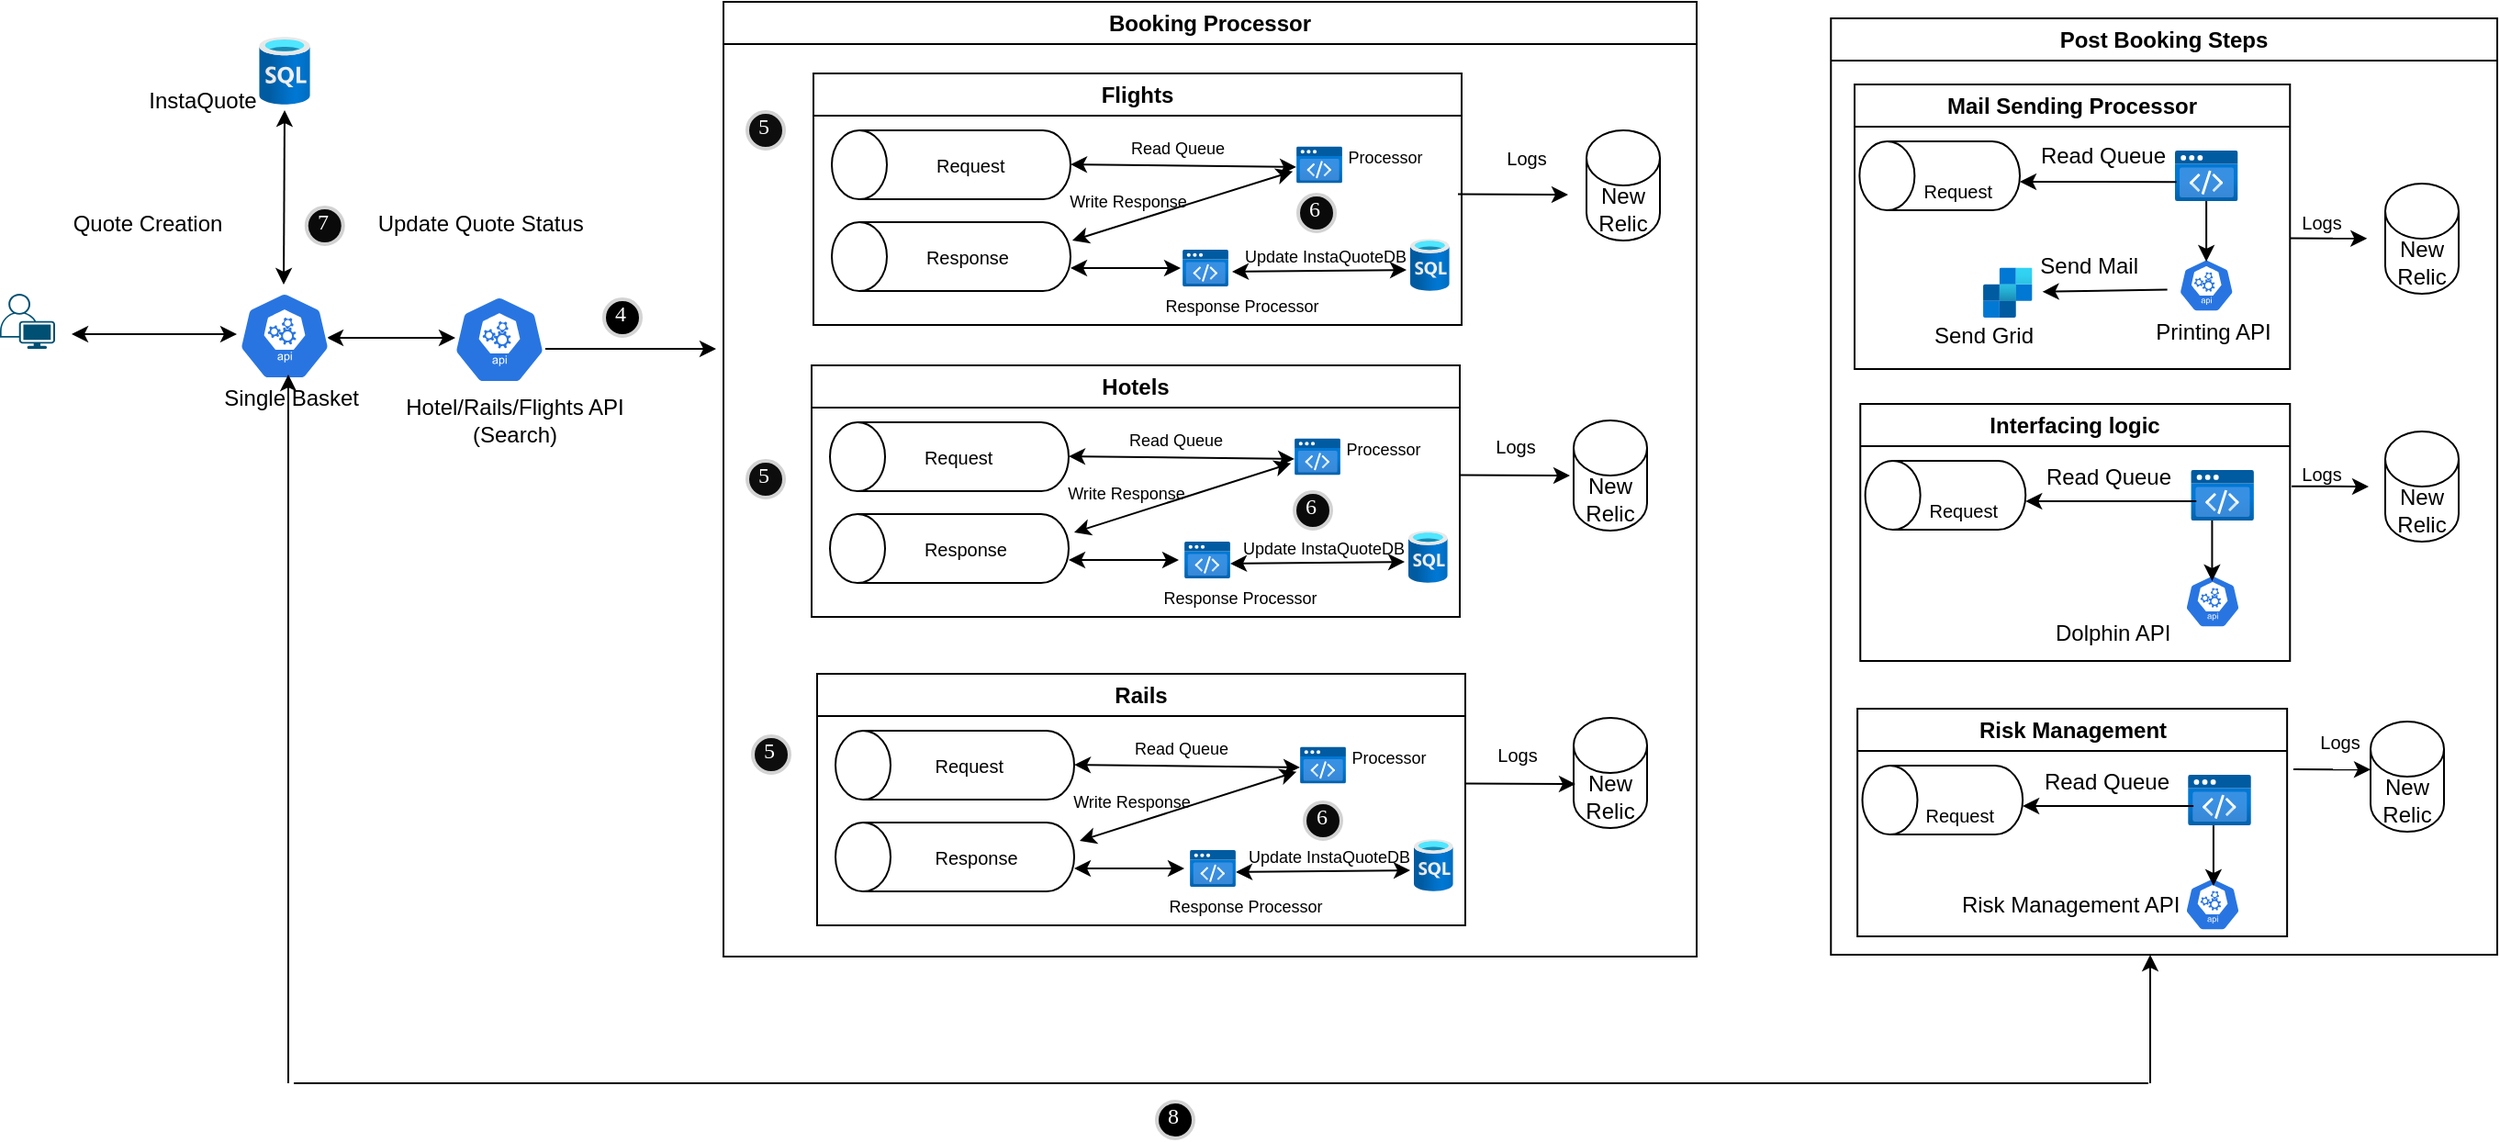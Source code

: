 <mxfile version="21.6.1" type="github" pages="2">
  <diagram name="Overview" id="FbxrqBaNDIRw1INJLC_C">
    <mxGraphModel dx="1150" dy="476" grid="1" gridSize="10" guides="1" tooltips="1" connect="1" arrows="1" fold="1" page="1" pageScale="1" pageWidth="1600" pageHeight="900" math="0" shadow="0">
      <root>
        <mxCell id="0" />
        <mxCell id="1" parent="0" />
        <mxCell id="jMU1ia0-qKuCmF8YuJTu-4" value="" style="points=[[0.35,0,0],[0.98,0.51,0],[1,0.71,0],[0.67,1,0],[0,0.795,0],[0,0.65,0]];verticalLabelPosition=bottom;sketch=0;html=1;verticalAlign=top;aspect=fixed;align=center;pointerEvents=1;shape=mxgraph.cisco19.user;fillColor=#005073;strokeColor=none;" parent="1" vertex="1">
          <mxGeometry x="30" y="230" width="30" height="30" as="geometry" />
        </mxCell>
        <mxCell id="jMU1ia0-qKuCmF8YuJTu-32" value="" style="endArrow=classic;startArrow=classic;html=1;rounded=0;" parent="1" edge="1">
          <mxGeometry width="50" height="50" relative="1" as="geometry">
            <mxPoint x="184.5" y="225" as="sourcePoint" />
            <mxPoint x="185" y="130" as="targetPoint" />
          </mxGeometry>
        </mxCell>
        <mxCell id="jMU1ia0-qKuCmF8YuJTu-34" value="" style="endArrow=classic;startArrow=classic;html=1;rounded=0;" parent="1" edge="1">
          <mxGeometry width="50" height="50" relative="1" as="geometry">
            <mxPoint x="69" y="252" as="sourcePoint" />
            <mxPoint x="159" y="252" as="targetPoint" />
          </mxGeometry>
        </mxCell>
        <mxCell id="jMU1ia0-qKuCmF8YuJTu-47" value="" style="endArrow=classic;startArrow=classic;html=1;rounded=0;" parent="1" edge="1">
          <mxGeometry width="50" height="50" relative="1" as="geometry">
            <mxPoint x="208" y="254" as="sourcePoint" />
            <mxPoint x="278" y="254" as="targetPoint" />
          </mxGeometry>
        </mxCell>
        <mxCell id="jMU1ia0-qKuCmF8YuJTu-65" value="Quote Creation" style="text;html=1;align=center;verticalAlign=middle;resizable=0;points=[];autosize=1;strokeColor=none;fillColor=none;fontSize=12;" parent="1" vertex="1">
          <mxGeometry x="60.13" y="177" width="100" height="30" as="geometry" />
        </mxCell>
        <mxCell id="jMU1ia0-qKuCmF8YuJTu-71" value="Booking Processor" style="swimlane;whiteSpace=wrap;html=1;" parent="1" vertex="1">
          <mxGeometry x="424" y="71" width="530" height="520" as="geometry" />
        </mxCell>
        <mxCell id="jMU1ia0-qKuCmF8YuJTu-115" value="Flights" style="swimlane;whiteSpace=wrap;html=1;fontSize=12;" parent="jMU1ia0-qKuCmF8YuJTu-71" vertex="1">
          <mxGeometry x="49" y="39" width="353" height="137" as="geometry" />
        </mxCell>
        <mxCell id="jMU1ia0-qKuCmF8YuJTu-119" value="&lt;font style=&quot;font-size: 10px;&quot;&gt;&amp;nbsp; &amp;nbsp; &amp;nbsp; &amp;nbsp; &amp;nbsp;Request&amp;nbsp;&lt;/font&gt;" style="shape=cylinder3;whiteSpace=wrap;html=1;boundedLbl=1;backgroundOutline=1;size=15;direction=north;align=left;" parent="jMU1ia0-qKuCmF8YuJTu-115" vertex="1">
          <mxGeometry x="10" y="31" width="130" height="37.5" as="geometry" />
        </mxCell>
        <mxCell id="jMU1ia0-qKuCmF8YuJTu-121" value="&lt;span style=&quot;font-size: 10px;&quot;&gt;&amp;nbsp; &amp;nbsp; &amp;nbsp; &amp;nbsp;Response&amp;nbsp;&lt;/span&gt;" style="shape=cylinder3;whiteSpace=wrap;html=1;boundedLbl=1;backgroundOutline=1;size=15;direction=north;align=left;" parent="jMU1ia0-qKuCmF8YuJTu-115" vertex="1">
          <mxGeometry x="10" y="81" width="130" height="37.5" as="geometry" />
        </mxCell>
        <mxCell id="jMU1ia0-qKuCmF8YuJTu-125" value="" style="image;aspect=fixed;html=1;points=[];align=center;fontSize=12;image=img/lib/azure2/preview/Static_Apps.svg;" parent="jMU1ia0-qKuCmF8YuJTu-115" vertex="1">
          <mxGeometry x="263" y="39.75" width="25" height="20" as="geometry" />
        </mxCell>
        <mxCell id="jMU1ia0-qKuCmF8YuJTu-127" value="" style="endArrow=classic;startArrow=classic;html=1;rounded=0;" parent="jMU1ia0-qKuCmF8YuJTu-115" edge="1">
          <mxGeometry width="50" height="50" relative="1" as="geometry">
            <mxPoint x="140" y="49.5" as="sourcePoint" />
            <mxPoint x="263" y="51" as="targetPoint" />
          </mxGeometry>
        </mxCell>
        <mxCell id="jMU1ia0-qKuCmF8YuJTu-128" value="" style="endArrow=classic;startArrow=classic;html=1;rounded=0;" parent="jMU1ia0-qKuCmF8YuJTu-115" edge="1">
          <mxGeometry width="50" height="50" relative="1" as="geometry">
            <mxPoint x="140" y="106" as="sourcePoint" />
            <mxPoint x="200" y="106" as="targetPoint" />
          </mxGeometry>
        </mxCell>
        <mxCell id="jMU1ia0-qKuCmF8YuJTu-131" value="" style="image;aspect=fixed;html=1;points=[];align=center;fontSize=12;image=img/lib/azure2/preview/Time_Series_Data_Sets.svg;" parent="jMU1ia0-qKuCmF8YuJTu-115" vertex="1">
          <mxGeometry x="325" y="90" width="21.38" height="28.5" as="geometry" />
        </mxCell>
        <mxCell id="jMU1ia0-qKuCmF8YuJTu-132" value="" style="endArrow=classic;startArrow=classic;html=1;rounded=0;" parent="jMU1ia0-qKuCmF8YuJTu-115" edge="1">
          <mxGeometry width="50" height="50" relative="1" as="geometry">
            <mxPoint x="228" y="107.96" as="sourcePoint" />
            <mxPoint x="323" y="107" as="targetPoint" />
          </mxGeometry>
        </mxCell>
        <mxCell id="jMU1ia0-qKuCmF8YuJTu-137" value="&lt;font style=&quot;font-size: 9px;&quot;&gt;Processor&lt;/font&gt;" style="text;html=1;align=center;verticalAlign=middle;resizable=0;points=[];autosize=1;strokeColor=none;fillColor=none;fontSize=9;" parent="jMU1ia0-qKuCmF8YuJTu-115" vertex="1">
          <mxGeometry x="281" y="36" width="60" height="20" as="geometry" />
        </mxCell>
        <mxCell id="jMU1ia0-qKuCmF8YuJTu-138" value="Update InstaQuoteDB" style="text;html=1;align=left;verticalAlign=middle;resizable=0;points=[];autosize=1;strokeColor=none;fillColor=none;fontSize=9;" parent="jMU1ia0-qKuCmF8YuJTu-115" vertex="1">
          <mxGeometry x="233" y="90" width="110" height="20" as="geometry" />
        </mxCell>
        <mxCell id="jMU1ia0-qKuCmF8YuJTu-139" value="Read Queue" style="text;html=1;align=center;verticalAlign=middle;resizable=0;points=[];autosize=1;strokeColor=none;fillColor=none;fontSize=9;" parent="jMU1ia0-qKuCmF8YuJTu-115" vertex="1">
          <mxGeometry x="163" y="31" width="70" height="20" as="geometry" />
        </mxCell>
        <mxCell id="jMU1ia0-qKuCmF8YuJTu-140" value="Write Response" style="text;html=1;align=center;verticalAlign=middle;resizable=0;points=[];autosize=1;strokeColor=none;fillColor=none;fontSize=9;" parent="jMU1ia0-qKuCmF8YuJTu-115" vertex="1">
          <mxGeometry x="126" y="59.75" width="90" height="20" as="geometry" />
        </mxCell>
        <mxCell id="jMU1ia0-qKuCmF8YuJTu-141" value="Response Processor" style="text;html=1;align=center;verticalAlign=middle;resizable=0;points=[];autosize=1;strokeColor=none;fillColor=none;fontSize=9;" parent="jMU1ia0-qKuCmF8YuJTu-115" vertex="1">
          <mxGeometry x="178" y="117" width="110" height="20" as="geometry" />
        </mxCell>
        <mxCell id="jMU1ia0-qKuCmF8YuJTu-229" value="6" style="ellipse;whiteSpace=wrap;html=1;aspect=fixed;strokeWidth=2;fontFamily=Tahoma;spacingBottom=4;spacingRight=2;strokeColor=#d3d3d3;fontColor=#ffffff;fillColor=#0a0a0a;" parent="jMU1ia0-qKuCmF8YuJTu-115" vertex="1">
          <mxGeometry x="264" y="66" width="20" height="20" as="geometry" />
        </mxCell>
        <mxCell id="jMU1ia0-qKuCmF8YuJTu-142" value="" style="endArrow=classic;html=1;rounded=0;" parent="jMU1ia0-qKuCmF8YuJTu-71" edge="1">
          <mxGeometry width="50" height="50" relative="1" as="geometry">
            <mxPoint x="400" y="104.75" as="sourcePoint" />
            <mxPoint x="460" y="105" as="targetPoint" />
          </mxGeometry>
        </mxCell>
        <mxCell id="jMU1ia0-qKuCmF8YuJTu-182" value="5" style="ellipse;whiteSpace=wrap;html=1;aspect=fixed;strokeWidth=2;fontFamily=Tahoma;spacingBottom=4;spacingRight=2;strokeColor=#d3d3d3;fillColor=#0d0d0d;fontColor=#ffffff;" parent="jMU1ia0-qKuCmF8YuJTu-71" vertex="1">
          <mxGeometry x="13" y="60" width="20" height="20" as="geometry" />
        </mxCell>
        <mxCell id="jMU1ia0-qKuCmF8YuJTu-184" value="5" style="ellipse;whiteSpace=wrap;html=1;aspect=fixed;strokeWidth=2;fontFamily=Tahoma;spacingBottom=4;spacingRight=2;strokeColor=#d3d3d3;fillColor=#0d0d0d;fontColor=#ffffff;" parent="jMU1ia0-qKuCmF8YuJTu-71" vertex="1">
          <mxGeometry x="13" y="250" width="20" height="20" as="geometry" />
        </mxCell>
        <mxCell id="jMU1ia0-qKuCmF8YuJTu-185" value="5" style="ellipse;whiteSpace=wrap;html=1;aspect=fixed;strokeWidth=2;fontFamily=Tahoma;spacingBottom=4;spacingRight=2;strokeColor=#d3d3d3;fillColor=#0d0d0d;fontColor=#ffffff;" parent="jMU1ia0-qKuCmF8YuJTu-71" vertex="1">
          <mxGeometry x="16" y="400" width="20" height="20" as="geometry" />
        </mxCell>
        <mxCell id="jMU1ia0-qKuCmF8YuJTu-186" value="New Relic" style="shape=cylinder3;whiteSpace=wrap;html=1;boundedLbl=1;backgroundOutline=1;size=15;" parent="jMU1ia0-qKuCmF8YuJTu-71" vertex="1">
          <mxGeometry x="463" y="228" width="40" height="60" as="geometry" />
        </mxCell>
        <mxCell id="jMU1ia0-qKuCmF8YuJTu-187" value="New Relic" style="shape=cylinder3;whiteSpace=wrap;html=1;boundedLbl=1;backgroundOutline=1;size=15;" parent="jMU1ia0-qKuCmF8YuJTu-71" vertex="1">
          <mxGeometry x="470" y="70" width="40" height="60" as="geometry" />
        </mxCell>
        <mxCell id="jMU1ia0-qKuCmF8YuJTu-190" value="New Relic" style="shape=cylinder3;whiteSpace=wrap;html=1;boundedLbl=1;backgroundOutline=1;size=15;" parent="jMU1ia0-qKuCmF8YuJTu-71" vertex="1">
          <mxGeometry x="463" y="390" width="40" height="60" as="geometry" />
        </mxCell>
        <mxCell id="jMU1ia0-qKuCmF8YuJTu-94" value="" style="sketch=0;html=1;dashed=0;whitespace=wrap;fillColor=#2875E2;strokeColor=#ffffff;points=[[0.005,0.63,0],[0.1,0.2,0],[0.9,0.2,0],[0.5,0,0],[0.995,0.63,0],[0.72,0.99,0],[0.5,1,0],[0.28,0.99,0]];verticalLabelPosition=bottom;align=center;verticalAlign=top;shape=mxgraph.kubernetes.icon;prIcon=api" parent="1" vertex="1">
          <mxGeometry x="160" y="229" width="50" height="48" as="geometry" />
        </mxCell>
        <mxCell id="jMU1ia0-qKuCmF8YuJTu-95" value="Single Basket&amp;nbsp;" style="text;html=1;align=center;verticalAlign=middle;resizable=0;points=[];autosize=1;strokeColor=none;fillColor=none;fontSize=12;" parent="1" vertex="1">
          <mxGeometry x="140" y="272" width="100" height="30" as="geometry" />
        </mxCell>
        <mxCell id="jMU1ia0-qKuCmF8YuJTu-96" value="" style="sketch=0;html=1;dashed=0;whitespace=wrap;fillColor=#2875E2;strokeColor=#ffffff;points=[[0.005,0.63,0],[0.1,0.2,0],[0.9,0.2,0],[0.5,0,0],[0.995,0.63,0],[0.72,0.99,0],[0.5,1,0],[0.28,0.99,0]];verticalLabelPosition=bottom;align=center;verticalAlign=top;shape=mxgraph.kubernetes.icon;prIcon=api" parent="1" vertex="1">
          <mxGeometry x="277" y="231" width="50" height="48" as="geometry" />
        </mxCell>
        <mxCell id="jMU1ia0-qKuCmF8YuJTu-97" value="Hotel/Rails/Flights API &lt;br style=&quot;font-size: 12px;&quot;&gt;(Search)" style="text;html=1;align=center;verticalAlign=middle;resizable=0;points=[];autosize=1;strokeColor=none;fillColor=none;fontSize=12;" parent="1" vertex="1">
          <mxGeometry x="240" y="279" width="140" height="40" as="geometry" />
        </mxCell>
        <mxCell id="jMU1ia0-qKuCmF8YuJTu-100" value="" style="shape=image;html=1;verticalAlign=top;verticalLabelPosition=bottom;labelBackgroundColor=#ffffff;imageAspect=0;aspect=fixed;image=https://cdn0.iconfinder.com/data/icons/phosphor-fill-vol-3/256/number-circle-one-fill-128.png" parent="1" vertex="1">
          <mxGeometry x="86" y="229" width="20" height="20" as="geometry" />
        </mxCell>
        <mxCell id="jMU1ia0-qKuCmF8YuJTu-101" value="" style="shape=image;html=1;verticalAlign=top;verticalLabelPosition=bottom;labelBackgroundColor=#ffffff;imageAspect=0;aspect=fixed;image=https://cdn0.iconfinder.com/data/icons/phosphor-fill-vol-3/256/number-circle-two-fill-128.png" parent="1" vertex="1">
          <mxGeometry x="230" y="229" width="20" height="20" as="geometry" />
        </mxCell>
        <mxCell id="jMU1ia0-qKuCmF8YuJTu-103" value="" style="shape=image;html=1;verticalAlign=top;verticalLabelPosition=bottom;labelBackgroundColor=#ffffff;imageAspect=0;aspect=fixed;image=https://cdn0.iconfinder.com/data/icons/phosphor-fill-vol-3/256/number-circle-three-fill-128.png" parent="1" vertex="1">
          <mxGeometry x="160" y="181" width="20" height="20" as="geometry" />
        </mxCell>
        <mxCell id="jMU1ia0-qKuCmF8YuJTu-109" value="4" style="ellipse;whiteSpace=wrap;html=1;aspect=fixed;strokeWidth=2;fontFamily=Tahoma;spacingBottom=4;spacingRight=2;strokeColor=#d4d4d4;fontColor=#ffffff;fillStyle=solid;fillColor=#000000;" parent="1" vertex="1">
          <mxGeometry x="359" y="233" width="20" height="20" as="geometry" />
        </mxCell>
        <mxCell id="jMU1ia0-qKuCmF8YuJTu-114" value="InstaQuote" style="text;html=1;align=center;verticalAlign=middle;resizable=0;points=[];autosize=1;strokeColor=none;fillColor=none;" parent="1" vertex="1">
          <mxGeometry x="100" y="110" width="80" height="30" as="geometry" />
        </mxCell>
        <mxCell id="jMU1ia0-qKuCmF8YuJTu-124" value="" style="image;aspect=fixed;html=1;points=[];align=center;fontSize=12;image=img/lib/azure2/preview/Time_Series_Data_Sets.svg;" parent="1" vertex="1">
          <mxGeometry x="171.13" y="90" width="27.75" height="37" as="geometry" />
        </mxCell>
        <mxCell id="jMU1ia0-qKuCmF8YuJTu-126" value="" style="image;aspect=fixed;html=1;points=[];align=center;fontSize=12;image=img/lib/azure2/preview/Static_Apps.svg;" parent="1" vertex="1">
          <mxGeometry x="674" y="206" width="25" height="20" as="geometry" />
        </mxCell>
        <mxCell id="jMU1ia0-qKuCmF8YuJTu-129" value="" style="endArrow=classic;startArrow=classic;html=1;rounded=0;entryX=-0.076;entryY=0.68;entryDx=0;entryDy=0;entryPerimeter=0;" parent="1" target="jMU1ia0-qKuCmF8YuJTu-125" edge="1">
          <mxGeometry width="50" height="50" relative="1" as="geometry">
            <mxPoint x="614" y="201" as="sourcePoint" />
            <mxPoint x="674" y="161" as="targetPoint" />
          </mxGeometry>
        </mxCell>
        <mxCell id="jMU1ia0-qKuCmF8YuJTu-133" value="" style="endArrow=classic;html=1;rounded=0;" parent="1" edge="1">
          <mxGeometry width="50" height="50" relative="1" as="geometry">
            <mxPoint x="327" y="260" as="sourcePoint" />
            <mxPoint x="420" y="260" as="targetPoint" />
          </mxGeometry>
        </mxCell>
        <mxCell id="jMU1ia0-qKuCmF8YuJTu-144" value="Logs" style="text;html=1;align=center;verticalAlign=middle;resizable=0;points=[];autosize=1;strokeColor=none;fillColor=none;fontSize=10;" parent="1" vertex="1">
          <mxGeometry x="836" y="141" width="50" height="30" as="geometry" />
        </mxCell>
        <mxCell id="jMU1ia0-qKuCmF8YuJTu-145" value="Hotels" style="swimlane;whiteSpace=wrap;html=1;fontSize=12;" parent="1" vertex="1">
          <mxGeometry x="472" y="269" width="353" height="137" as="geometry" />
        </mxCell>
        <mxCell id="jMU1ia0-qKuCmF8YuJTu-146" value="&lt;font style=&quot;font-size: 10px;&quot;&gt;&amp;nbsp; &amp;nbsp; &amp;nbsp; &amp;nbsp;Request&amp;nbsp;&amp;nbsp;&lt;/font&gt;" style="shape=cylinder3;whiteSpace=wrap;html=1;boundedLbl=1;backgroundOutline=1;size=15;direction=north;align=left;" parent="jMU1ia0-qKuCmF8YuJTu-145" vertex="1">
          <mxGeometry x="10" y="31" width="130" height="37.5" as="geometry" />
        </mxCell>
        <mxCell id="jMU1ia0-qKuCmF8YuJTu-147" value="&lt;span style=&quot;font-size: 10px;&quot;&gt;&amp;nbsp; &amp;nbsp; &amp;nbsp; &amp;nbsp;Response&amp;nbsp;&lt;/span&gt;" style="shape=cylinder3;whiteSpace=wrap;html=1;boundedLbl=1;backgroundOutline=1;size=15;direction=north;align=left;" parent="jMU1ia0-qKuCmF8YuJTu-145" vertex="1">
          <mxGeometry x="10" y="81" width="130" height="37.5" as="geometry" />
        </mxCell>
        <mxCell id="jMU1ia0-qKuCmF8YuJTu-148" value="" style="image;aspect=fixed;html=1;points=[];align=center;fontSize=12;image=img/lib/azure2/preview/Static_Apps.svg;" parent="jMU1ia0-qKuCmF8YuJTu-145" vertex="1">
          <mxGeometry x="263" y="39.75" width="25" height="20" as="geometry" />
        </mxCell>
        <mxCell id="jMU1ia0-qKuCmF8YuJTu-149" value="" style="endArrow=classic;startArrow=classic;html=1;rounded=0;" parent="jMU1ia0-qKuCmF8YuJTu-145" edge="1">
          <mxGeometry width="50" height="50" relative="1" as="geometry">
            <mxPoint x="140" y="49.5" as="sourcePoint" />
            <mxPoint x="263" y="51" as="targetPoint" />
          </mxGeometry>
        </mxCell>
        <mxCell id="jMU1ia0-qKuCmF8YuJTu-150" value="" style="endArrow=classic;startArrow=classic;html=1;rounded=0;" parent="jMU1ia0-qKuCmF8YuJTu-145" edge="1">
          <mxGeometry width="50" height="50" relative="1" as="geometry">
            <mxPoint x="140" y="106" as="sourcePoint" />
            <mxPoint x="200" y="106" as="targetPoint" />
          </mxGeometry>
        </mxCell>
        <mxCell id="jMU1ia0-qKuCmF8YuJTu-151" value="" style="image;aspect=fixed;html=1;points=[];align=center;fontSize=12;image=img/lib/azure2/preview/Time_Series_Data_Sets.svg;" parent="jMU1ia0-qKuCmF8YuJTu-145" vertex="1">
          <mxGeometry x="325" y="90" width="21.38" height="28.5" as="geometry" />
        </mxCell>
        <mxCell id="jMU1ia0-qKuCmF8YuJTu-152" value="" style="endArrow=classic;startArrow=classic;html=1;rounded=0;" parent="jMU1ia0-qKuCmF8YuJTu-145" edge="1">
          <mxGeometry width="50" height="50" relative="1" as="geometry">
            <mxPoint x="228" y="107.96" as="sourcePoint" />
            <mxPoint x="323" y="107" as="targetPoint" />
          </mxGeometry>
        </mxCell>
        <mxCell id="jMU1ia0-qKuCmF8YuJTu-153" value="&lt;font style=&quot;font-size: 9px;&quot;&gt;Processor&lt;/font&gt;" style="text;html=1;align=center;verticalAlign=middle;resizable=0;points=[];autosize=1;strokeColor=none;fillColor=none;fontSize=9;" parent="jMU1ia0-qKuCmF8YuJTu-145" vertex="1">
          <mxGeometry x="281" y="36" width="60" height="20" as="geometry" />
        </mxCell>
        <mxCell id="jMU1ia0-qKuCmF8YuJTu-154" value="Update InstaQuoteDB" style="text;html=1;align=left;verticalAlign=middle;resizable=0;points=[];autosize=1;strokeColor=none;fillColor=none;fontSize=9;" parent="jMU1ia0-qKuCmF8YuJTu-145" vertex="1">
          <mxGeometry x="233" y="90" width="110" height="20" as="geometry" />
        </mxCell>
        <mxCell id="jMU1ia0-qKuCmF8YuJTu-155" value="Read Queue" style="text;html=1;align=center;verticalAlign=middle;resizable=0;points=[];autosize=1;strokeColor=none;fillColor=none;fontSize=9;" parent="jMU1ia0-qKuCmF8YuJTu-145" vertex="1">
          <mxGeometry x="163" y="31" width="70" height="20" as="geometry" />
        </mxCell>
        <mxCell id="jMU1ia0-qKuCmF8YuJTu-156" value="Write Response" style="text;html=1;align=center;verticalAlign=middle;resizable=0;points=[];autosize=1;strokeColor=none;fillColor=none;fontSize=9;" parent="jMU1ia0-qKuCmF8YuJTu-145" vertex="1">
          <mxGeometry x="126" y="59.75" width="90" height="20" as="geometry" />
        </mxCell>
        <mxCell id="jMU1ia0-qKuCmF8YuJTu-157" value="Response Processor" style="text;html=1;align=center;verticalAlign=middle;resizable=0;points=[];autosize=1;strokeColor=none;fillColor=none;fontSize=9;" parent="jMU1ia0-qKuCmF8YuJTu-145" vertex="1">
          <mxGeometry x="178" y="117" width="110" height="20" as="geometry" />
        </mxCell>
        <mxCell id="jMU1ia0-qKuCmF8YuJTu-230" value="6" style="ellipse;whiteSpace=wrap;html=1;aspect=fixed;strokeWidth=2;fontFamily=Tahoma;spacingBottom=4;spacingRight=2;strokeColor=#d3d3d3;fontColor=#ffffff;fillColor=#0a0a0a;" parent="jMU1ia0-qKuCmF8YuJTu-145" vertex="1">
          <mxGeometry x="263" y="69" width="20" height="20" as="geometry" />
        </mxCell>
        <mxCell id="jMU1ia0-qKuCmF8YuJTu-158" value="" style="endArrow=classic;html=1;rounded=0;" parent="1" edge="1">
          <mxGeometry width="50" height="50" relative="1" as="geometry">
            <mxPoint x="825" y="328.75" as="sourcePoint" />
            <mxPoint x="885" y="329" as="targetPoint" />
          </mxGeometry>
        </mxCell>
        <mxCell id="jMU1ia0-qKuCmF8YuJTu-159" value="" style="image;aspect=fixed;html=1;points=[];align=center;fontSize=12;image=img/lib/azure2/preview/Static_Apps.svg;" parent="1" vertex="1">
          <mxGeometry x="675" y="365" width="25" height="20" as="geometry" />
        </mxCell>
        <mxCell id="jMU1ia0-qKuCmF8YuJTu-160" value="" style="endArrow=classic;startArrow=classic;html=1;rounded=0;entryX=-0.076;entryY=0.68;entryDx=0;entryDy=0;entryPerimeter=0;" parent="1" target="jMU1ia0-qKuCmF8YuJTu-148" edge="1">
          <mxGeometry width="50" height="50" relative="1" as="geometry">
            <mxPoint x="615" y="360" as="sourcePoint" />
            <mxPoint x="675" y="320" as="targetPoint" />
          </mxGeometry>
        </mxCell>
        <mxCell id="jMU1ia0-qKuCmF8YuJTu-161" value="Logs" style="text;html=1;align=center;verticalAlign=middle;resizable=0;points=[];autosize=1;strokeColor=none;fillColor=none;fontSize=10;" parent="1" vertex="1">
          <mxGeometry x="830" y="298" width="50" height="30" as="geometry" />
        </mxCell>
        <mxCell id="jMU1ia0-qKuCmF8YuJTu-191" value="Rails" style="swimlane;whiteSpace=wrap;html=1;fontSize=12;" parent="1" vertex="1">
          <mxGeometry x="475" y="437" width="353" height="137" as="geometry" />
        </mxCell>
        <mxCell id="jMU1ia0-qKuCmF8YuJTu-192" value="&lt;font style=&quot;font-size: 10px;&quot;&gt;&amp;nbsp; &amp;nbsp; &amp;nbsp; &amp;nbsp; Request&amp;nbsp;&amp;nbsp;&lt;/font&gt;" style="shape=cylinder3;whiteSpace=wrap;html=1;boundedLbl=1;backgroundOutline=1;size=15;direction=north;align=left;" parent="jMU1ia0-qKuCmF8YuJTu-191" vertex="1">
          <mxGeometry x="10" y="31" width="130" height="37.5" as="geometry" />
        </mxCell>
        <mxCell id="jMU1ia0-qKuCmF8YuJTu-193" value="&lt;span style=&quot;font-size: 10px;&quot;&gt;&amp;nbsp; &amp;nbsp; &amp;nbsp; &amp;nbsp; Response&amp;nbsp;&lt;/span&gt;" style="shape=cylinder3;whiteSpace=wrap;html=1;boundedLbl=1;backgroundOutline=1;size=15;direction=north;align=left;" parent="jMU1ia0-qKuCmF8YuJTu-191" vertex="1">
          <mxGeometry x="10" y="81" width="130" height="37.5" as="geometry" />
        </mxCell>
        <mxCell id="jMU1ia0-qKuCmF8YuJTu-194" value="" style="image;aspect=fixed;html=1;points=[];align=center;fontSize=12;image=img/lib/azure2/preview/Static_Apps.svg;" parent="jMU1ia0-qKuCmF8YuJTu-191" vertex="1">
          <mxGeometry x="263" y="39.75" width="25" height="20" as="geometry" />
        </mxCell>
        <mxCell id="jMU1ia0-qKuCmF8YuJTu-195" value="" style="endArrow=classic;startArrow=classic;html=1;rounded=0;" parent="jMU1ia0-qKuCmF8YuJTu-191" edge="1">
          <mxGeometry width="50" height="50" relative="1" as="geometry">
            <mxPoint x="140" y="49.5" as="sourcePoint" />
            <mxPoint x="263" y="51" as="targetPoint" />
          </mxGeometry>
        </mxCell>
        <mxCell id="jMU1ia0-qKuCmF8YuJTu-196" value="" style="endArrow=classic;startArrow=classic;html=1;rounded=0;" parent="jMU1ia0-qKuCmF8YuJTu-191" edge="1">
          <mxGeometry width="50" height="50" relative="1" as="geometry">
            <mxPoint x="140" y="106" as="sourcePoint" />
            <mxPoint x="200" y="106" as="targetPoint" />
          </mxGeometry>
        </mxCell>
        <mxCell id="jMU1ia0-qKuCmF8YuJTu-197" value="" style="image;aspect=fixed;html=1;points=[];align=center;fontSize=12;image=img/lib/azure2/preview/Time_Series_Data_Sets.svg;" parent="jMU1ia0-qKuCmF8YuJTu-191" vertex="1">
          <mxGeometry x="325" y="90" width="21.38" height="28.5" as="geometry" />
        </mxCell>
        <mxCell id="jMU1ia0-qKuCmF8YuJTu-198" value="" style="endArrow=classic;startArrow=classic;html=1;rounded=0;" parent="jMU1ia0-qKuCmF8YuJTu-191" edge="1">
          <mxGeometry width="50" height="50" relative="1" as="geometry">
            <mxPoint x="228" y="107.96" as="sourcePoint" />
            <mxPoint x="323" y="107" as="targetPoint" />
          </mxGeometry>
        </mxCell>
        <mxCell id="jMU1ia0-qKuCmF8YuJTu-199" value="&lt;font style=&quot;font-size: 9px;&quot;&gt;Processor&lt;/font&gt;" style="text;html=1;align=center;verticalAlign=middle;resizable=0;points=[];autosize=1;strokeColor=none;fillColor=none;fontSize=9;" parent="jMU1ia0-qKuCmF8YuJTu-191" vertex="1">
          <mxGeometry x="281" y="36" width="60" height="20" as="geometry" />
        </mxCell>
        <mxCell id="jMU1ia0-qKuCmF8YuJTu-200" value="Update InstaQuoteDB" style="text;html=1;align=left;verticalAlign=middle;resizable=0;points=[];autosize=1;strokeColor=none;fillColor=none;fontSize=9;" parent="jMU1ia0-qKuCmF8YuJTu-191" vertex="1">
          <mxGeometry x="233" y="90" width="110" height="20" as="geometry" />
        </mxCell>
        <mxCell id="jMU1ia0-qKuCmF8YuJTu-201" value="Read Queue" style="text;html=1;align=center;verticalAlign=middle;resizable=0;points=[];autosize=1;strokeColor=none;fillColor=none;fontSize=9;" parent="jMU1ia0-qKuCmF8YuJTu-191" vertex="1">
          <mxGeometry x="163" y="31" width="70" height="20" as="geometry" />
        </mxCell>
        <mxCell id="jMU1ia0-qKuCmF8YuJTu-202" value="Write Response" style="text;html=1;align=center;verticalAlign=middle;resizable=0;points=[];autosize=1;strokeColor=none;fillColor=none;fontSize=9;" parent="jMU1ia0-qKuCmF8YuJTu-191" vertex="1">
          <mxGeometry x="126" y="59.75" width="90" height="20" as="geometry" />
        </mxCell>
        <mxCell id="jMU1ia0-qKuCmF8YuJTu-203" value="Response Processor" style="text;html=1;align=center;verticalAlign=middle;resizable=0;points=[];autosize=1;strokeColor=none;fillColor=none;fontSize=9;" parent="jMU1ia0-qKuCmF8YuJTu-191" vertex="1">
          <mxGeometry x="178" y="117" width="110" height="20" as="geometry" />
        </mxCell>
        <mxCell id="jMU1ia0-qKuCmF8YuJTu-224" value="6" style="ellipse;whiteSpace=wrap;html=1;aspect=fixed;strokeWidth=2;fontFamily=Tahoma;spacingBottom=4;spacingRight=2;strokeColor=#d3d3d3;fontColor=#ffffff;fillColor=#0a0a0a;" parent="jMU1ia0-qKuCmF8YuJTu-191" vertex="1">
          <mxGeometry x="265.5" y="70" width="20" height="20" as="geometry" />
        </mxCell>
        <mxCell id="jMU1ia0-qKuCmF8YuJTu-204" value="" style="endArrow=classic;html=1;rounded=0;" parent="1" edge="1">
          <mxGeometry width="50" height="50" relative="1" as="geometry">
            <mxPoint x="828" y="496.75" as="sourcePoint" />
            <mxPoint x="888" y="497" as="targetPoint" />
          </mxGeometry>
        </mxCell>
        <mxCell id="jMU1ia0-qKuCmF8YuJTu-205" value="" style="image;aspect=fixed;html=1;points=[];align=center;fontSize=12;image=img/lib/azure2/preview/Static_Apps.svg;" parent="1" vertex="1">
          <mxGeometry x="678" y="533" width="25" height="20" as="geometry" />
        </mxCell>
        <mxCell id="jMU1ia0-qKuCmF8YuJTu-206" value="" style="endArrow=classic;startArrow=classic;html=1;rounded=0;entryX=-0.076;entryY=0.68;entryDx=0;entryDy=0;entryPerimeter=0;" parent="1" target="jMU1ia0-qKuCmF8YuJTu-194" edge="1">
          <mxGeometry width="50" height="50" relative="1" as="geometry">
            <mxPoint x="618" y="528" as="sourcePoint" />
            <mxPoint x="678" y="488" as="targetPoint" />
          </mxGeometry>
        </mxCell>
        <mxCell id="jMU1ia0-qKuCmF8YuJTu-207" value="Logs" style="text;html=1;align=center;verticalAlign=middle;resizable=0;points=[];autosize=1;strokeColor=none;fillColor=none;fontSize=10;" parent="1" vertex="1">
          <mxGeometry x="831" y="466" width="50" height="30" as="geometry" />
        </mxCell>
        <mxCell id="jMU1ia0-qKuCmF8YuJTu-220" value="7" style="ellipse;whiteSpace=wrap;html=1;aspect=fixed;strokeWidth=2;fontFamily=Tahoma;spacingBottom=4;spacingRight=2;strokeColor=#d3d3d3;fillColor=#0a0a0a;fontColor=#ffffff;" parent="1" vertex="1">
          <mxGeometry x="196.88" y="183" width="20" height="20" as="geometry" />
        </mxCell>
        <mxCell id="jMU1ia0-qKuCmF8YuJTu-227" value="Update Quote Status&lt;span style=&quot;white-space: pre;&quot;&gt;&#x9;&lt;/span&gt;" style="text;html=1;align=center;verticalAlign=middle;resizable=0;points=[];autosize=1;strokeColor=none;fillColor=none;fontSize=12;" parent="1" vertex="1">
          <mxGeometry x="222" y="177" width="160" height="30" as="geometry" />
        </mxCell>
        <mxCell id="2TQVqrKVYeZlpUsMksOP-50" value="Post Booking Steps" style="swimlane;whiteSpace=wrap;html=1;" parent="1" vertex="1">
          <mxGeometry x="1027.13" y="80" width="362.87" height="510" as="geometry" />
        </mxCell>
        <mxCell id="2TQVqrKVYeZlpUsMksOP-13" value="Interfacing logic" style="swimlane;whiteSpace=wrap;html=1;" parent="2TQVqrKVYeZlpUsMksOP-50" vertex="1">
          <mxGeometry x="16" y="210" width="234" height="140" as="geometry" />
        </mxCell>
        <mxCell id="2TQVqrKVYeZlpUsMksOP-15" value="" style="image;aspect=fixed;html=1;points=[];align=center;fontSize=12;image=img/lib/azure2/preview/Static_Apps.svg;" parent="2TQVqrKVYeZlpUsMksOP-13" vertex="1">
          <mxGeometry x="180" y="36" width="34.38" height="27.5" as="geometry" />
        </mxCell>
        <mxCell id="2TQVqrKVYeZlpUsMksOP-16" value="&lt;font style=&quot;font-size: 10px;&quot;&gt;&amp;nbsp; &amp;nbsp; &amp;nbsp; &amp;nbsp; &amp;nbsp;Request&amp;nbsp;&lt;/font&gt;" style="shape=cylinder3;whiteSpace=wrap;html=1;boundedLbl=1;backgroundOutline=1;size=15;direction=north;align=left;" parent="2TQVqrKVYeZlpUsMksOP-13" vertex="1">
          <mxGeometry x="2.69" y="31" width="87.31" height="37.5" as="geometry" />
        </mxCell>
        <mxCell id="2TQVqrKVYeZlpUsMksOP-17" value="" style="endArrow=classic;html=1;rounded=0;" parent="2TQVqrKVYeZlpUsMksOP-13" edge="1">
          <mxGeometry width="50" height="50" relative="1" as="geometry">
            <mxPoint x="183" y="53" as="sourcePoint" />
            <mxPoint x="90" y="53" as="targetPoint" />
          </mxGeometry>
        </mxCell>
        <mxCell id="2TQVqrKVYeZlpUsMksOP-18" value="Read Queue" style="text;html=1;align=center;verticalAlign=middle;resizable=0;points=[];autosize=1;strokeColor=none;fillColor=none;" parent="2TQVqrKVYeZlpUsMksOP-13" vertex="1">
          <mxGeometry x="90" y="25" width="90" height="30" as="geometry" />
        </mxCell>
        <mxCell id="N_6OxTNqsT0WVqvpGa0D-3" value="" style="sketch=0;html=1;dashed=0;whitespace=wrap;fillColor=#2875E2;strokeColor=#ffffff;points=[[0.005,0.63,0],[0.1,0.2,0],[0.9,0.2,0],[0.5,0,0],[0.995,0.63,0],[0.72,0.99,0],[0.5,1,0],[0.28,0.99,0]];verticalLabelPosition=bottom;align=center;verticalAlign=top;shape=mxgraph.kubernetes.icon;prIcon=api" parent="2TQVqrKVYeZlpUsMksOP-13" vertex="1">
          <mxGeometry x="176.87" y="90" width="30" height="35" as="geometry" />
        </mxCell>
        <mxCell id="N_6OxTNqsT0WVqvpGa0D-5" value="" style="endArrow=classic;html=1;rounded=0;" parent="2TQVqrKVYeZlpUsMksOP-13" edge="1">
          <mxGeometry width="50" height="50" relative="1" as="geometry">
            <mxPoint x="191.58" y="63.5" as="sourcePoint" />
            <mxPoint x="191.58" y="96.5" as="targetPoint" />
          </mxGeometry>
        </mxCell>
        <mxCell id="N_6OxTNqsT0WVqvpGa0D-7" value="Dolphin API&amp;nbsp;" style="text;html=1;align=center;verticalAlign=middle;resizable=0;points=[];autosize=1;strokeColor=none;fillColor=none;" parent="2TQVqrKVYeZlpUsMksOP-13" vertex="1">
          <mxGeometry x="93.87" y="110" width="90" height="30" as="geometry" />
        </mxCell>
        <mxCell id="jMU1ia0-qKuCmF8YuJTu-208" value="Mail Sending Processor" style="swimlane;whiteSpace=wrap;html=1;" parent="2TQVqrKVYeZlpUsMksOP-50" vertex="1">
          <mxGeometry x="12.87" y="36" width="237.13" height="155" as="geometry" />
        </mxCell>
        <mxCell id="jMU1ia0-qKuCmF8YuJTu-214" value="" style="image;aspect=fixed;html=1;points=[];align=center;fontSize=12;image=img/lib/azure2/preview/Static_Apps.svg;" parent="jMU1ia0-qKuCmF8YuJTu-208" vertex="1">
          <mxGeometry x="174.43" y="36" width="34.38" height="27.5" as="geometry" />
        </mxCell>
        <mxCell id="jMU1ia0-qKuCmF8YuJTu-237" value="&lt;font style=&quot;font-size: 10px;&quot;&gt;&amp;nbsp; &amp;nbsp; &amp;nbsp; &amp;nbsp; &amp;nbsp;Request&amp;nbsp;&lt;/font&gt;" style="shape=cylinder3;whiteSpace=wrap;html=1;boundedLbl=1;backgroundOutline=1;size=15;direction=north;align=left;" parent="jMU1ia0-qKuCmF8YuJTu-208" vertex="1">
          <mxGeometry x="2.69" y="31" width="87.31" height="37.5" as="geometry" />
        </mxCell>
        <mxCell id="jMU1ia0-qKuCmF8YuJTu-238" value="" style="endArrow=classic;html=1;rounded=0;exitX=0.948;exitY=0.97;exitDx=0;exitDy=0;exitPerimeter=0;" parent="jMU1ia0-qKuCmF8YuJTu-208" source="jMU1ia0-qKuCmF8YuJTu-240" edge="1">
          <mxGeometry width="50" height="50" relative="1" as="geometry">
            <mxPoint x="183" y="53" as="sourcePoint" />
            <mxPoint x="90" y="53" as="targetPoint" />
          </mxGeometry>
        </mxCell>
        <mxCell id="jMU1ia0-qKuCmF8YuJTu-240" value="Read Queue" style="text;html=1;align=center;verticalAlign=middle;resizable=0;points=[];autosize=1;strokeColor=none;fillColor=none;" parent="jMU1ia0-qKuCmF8YuJTu-208" vertex="1">
          <mxGeometry x="90" y="24" width="90" height="30" as="geometry" />
        </mxCell>
        <mxCell id="jMU1ia0-qKuCmF8YuJTu-217" value="" style="sketch=0;html=1;dashed=0;whitespace=wrap;fillColor=#2875E2;strokeColor=#ffffff;points=[[0.005,0.63,0],[0.1,0.2,0],[0.9,0.2,0],[0.5,0,0],[0.995,0.63,0],[0.72,0.99,0],[0.5,1,0],[0.28,0.99,0]];verticalLabelPosition=bottom;align=center;verticalAlign=top;shape=mxgraph.kubernetes.icon;prIcon=api" parent="jMU1ia0-qKuCmF8YuJTu-208" vertex="1">
          <mxGeometry x="176.62" y="92" width="30" height="35" as="geometry" />
        </mxCell>
        <mxCell id="jMU1ia0-qKuCmF8YuJTu-242" value="" style="endArrow=classic;html=1;rounded=0;" parent="jMU1ia0-qKuCmF8YuJTu-208" edge="1">
          <mxGeometry width="50" height="50" relative="1" as="geometry">
            <mxPoint x="191.56" y="63.5" as="sourcePoint" />
            <mxPoint x="191.56" y="96.5" as="targetPoint" />
          </mxGeometry>
        </mxCell>
        <mxCell id="N_6OxTNqsT0WVqvpGa0D-9" value="" style="image;aspect=fixed;html=1;points=[];align=center;fontSize=12;image=img/lib/azure2/integration/SendGrid_Accounts.svg;" parent="jMU1ia0-qKuCmF8YuJTu-208" vertex="1">
          <mxGeometry x="70" y="99.72" width="26.8" height="27.28" as="geometry" />
        </mxCell>
        <mxCell id="N_6OxTNqsT0WVqvpGa0D-10" value="Send Mail&amp;nbsp;" style="text;html=1;align=center;verticalAlign=middle;resizable=0;points=[];autosize=1;strokeColor=none;fillColor=none;" parent="jMU1ia0-qKuCmF8YuJTu-208" vertex="1">
          <mxGeometry x="89.43" y="84" width="80" height="30" as="geometry" />
        </mxCell>
        <mxCell id="N_6OxTNqsT0WVqvpGa0D-12" value="" style="endArrow=classic;html=1;rounded=0;entryX=0.161;entryY=0.964;entryDx=0;entryDy=0;entryPerimeter=0;exitX=1.011;exitY=0.924;exitDx=0;exitDy=0;exitPerimeter=0;" parent="jMU1ia0-qKuCmF8YuJTu-208" source="N_6OxTNqsT0WVqvpGa0D-10" target="N_6OxTNqsT0WVqvpGa0D-10" edge="1">
          <mxGeometry width="50" height="50" relative="1" as="geometry">
            <mxPoint x="108.56" y="133.5" as="sourcePoint" />
            <mxPoint x="128.56" y="114" as="targetPoint" />
          </mxGeometry>
        </mxCell>
        <mxCell id="2TQVqrKVYeZlpUsMksOP-59" value="New Relic" style="shape=cylinder3;whiteSpace=wrap;html=1;boundedLbl=1;backgroundOutline=1;size=15;" parent="2TQVqrKVYeZlpUsMksOP-50" vertex="1">
          <mxGeometry x="301.87" y="225" width="40" height="60" as="geometry" />
        </mxCell>
        <mxCell id="2TQVqrKVYeZlpUsMksOP-60" value="Logs" style="text;html=1;align=center;verticalAlign=middle;resizable=0;points=[];autosize=1;strokeColor=none;fillColor=none;fontSize=10;" parent="2TQVqrKVYeZlpUsMksOP-50" vertex="1">
          <mxGeometry x="241.87" y="233" width="50" height="30" as="geometry" />
        </mxCell>
        <mxCell id="2TQVqrKVYeZlpUsMksOP-61" value="" style="endArrow=classic;html=1;rounded=0;" parent="2TQVqrKVYeZlpUsMksOP-50" edge="1">
          <mxGeometry width="50" height="50" relative="1" as="geometry">
            <mxPoint x="250.87" y="254.83" as="sourcePoint" />
            <mxPoint x="292.87" y="255" as="targetPoint" />
          </mxGeometry>
        </mxCell>
        <mxCell id="2TQVqrKVYeZlpUsMksOP-88" value="New Relic" style="shape=cylinder3;whiteSpace=wrap;html=1;boundedLbl=1;backgroundOutline=1;size=15;" parent="2TQVqrKVYeZlpUsMksOP-50" vertex="1">
          <mxGeometry x="301.87" y="90" width="40" height="60" as="geometry" />
        </mxCell>
        <mxCell id="2TQVqrKVYeZlpUsMksOP-89" value="" style="endArrow=classic;html=1;rounded=0;" parent="2TQVqrKVYeZlpUsMksOP-50" edge="1">
          <mxGeometry width="50" height="50" relative="1" as="geometry">
            <mxPoint x="250" y="119.76" as="sourcePoint" />
            <mxPoint x="292" y="119.93" as="targetPoint" />
          </mxGeometry>
        </mxCell>
        <mxCell id="2TQVqrKVYeZlpUsMksOP-90" value="Logs" style="text;html=1;align=center;verticalAlign=middle;resizable=0;points=[];autosize=1;strokeColor=none;fillColor=none;fontSize=10;" parent="2TQVqrKVYeZlpUsMksOP-50" vertex="1">
          <mxGeometry x="241.87" y="96" width="50" height="30" as="geometry" />
        </mxCell>
        <mxCell id="2TQVqrKVYeZlpUsMksOP-104" value="Risk Management" style="swimlane;whiteSpace=wrap;html=1;startSize=23;" parent="2TQVqrKVYeZlpUsMksOP-50" vertex="1">
          <mxGeometry x="14.43" y="376" width="234" height="124" as="geometry" />
        </mxCell>
        <mxCell id="2TQVqrKVYeZlpUsMksOP-105" value="" style="image;aspect=fixed;html=1;points=[];align=center;fontSize=12;image=img/lib/azure2/preview/Static_Apps.svg;" parent="2TQVqrKVYeZlpUsMksOP-104" vertex="1">
          <mxGeometry x="180" y="36" width="34.38" height="27.5" as="geometry" />
        </mxCell>
        <mxCell id="2TQVqrKVYeZlpUsMksOP-106" value="&lt;font style=&quot;font-size: 10px;&quot;&gt;&amp;nbsp; &amp;nbsp; &amp;nbsp; &amp;nbsp; &amp;nbsp;Request&amp;nbsp;&lt;/font&gt;" style="shape=cylinder3;whiteSpace=wrap;html=1;boundedLbl=1;backgroundOutline=1;size=15;direction=north;align=left;" parent="2TQVqrKVYeZlpUsMksOP-104" vertex="1">
          <mxGeometry x="2.69" y="31" width="87.31" height="37.5" as="geometry" />
        </mxCell>
        <mxCell id="2TQVqrKVYeZlpUsMksOP-107" value="" style="endArrow=classic;html=1;rounded=0;" parent="2TQVqrKVYeZlpUsMksOP-104" edge="1">
          <mxGeometry width="50" height="50" relative="1" as="geometry">
            <mxPoint x="183" y="53" as="sourcePoint" />
            <mxPoint x="90" y="53" as="targetPoint" />
          </mxGeometry>
        </mxCell>
        <mxCell id="2TQVqrKVYeZlpUsMksOP-108" value="Read Queue" style="text;html=1;align=center;verticalAlign=middle;resizable=0;points=[];autosize=1;strokeColor=none;fillColor=none;" parent="2TQVqrKVYeZlpUsMksOP-104" vertex="1">
          <mxGeometry x="90" y="25" width="90" height="30" as="geometry" />
        </mxCell>
        <mxCell id="N_6OxTNqsT0WVqvpGa0D-4" value="" style="sketch=0;html=1;dashed=0;whitespace=wrap;fillColor=#2875E2;strokeColor=#ffffff;points=[[0.005,0.63,0],[0.1,0.2,0],[0.9,0.2,0],[0.5,0,0],[0.995,0.63,0],[0.72,0.99,0],[0.5,1,0],[0.28,0.99,0]];verticalLabelPosition=bottom;align=center;verticalAlign=top;shape=mxgraph.kubernetes.icon;prIcon=api" parent="2TQVqrKVYeZlpUsMksOP-104" vertex="1">
          <mxGeometry x="178.44" y="89" width="30" height="35" as="geometry" />
        </mxCell>
        <mxCell id="N_6OxTNqsT0WVqvpGa0D-6" value="" style="endArrow=classic;html=1;rounded=0;" parent="2TQVqrKVYeZlpUsMksOP-104" edge="1">
          <mxGeometry width="50" height="50" relative="1" as="geometry">
            <mxPoint x="193.9" y="63.5" as="sourcePoint" />
            <mxPoint x="193.9" y="96.5" as="targetPoint" />
          </mxGeometry>
        </mxCell>
        <mxCell id="N_6OxTNqsT0WVqvpGa0D-8" value="Risk Management API&amp;nbsp;&lt;br&gt;" style="text;html=1;align=center;verticalAlign=middle;resizable=0;points=[];autosize=1;strokeColor=none;fillColor=none;" parent="2TQVqrKVYeZlpUsMksOP-104" vertex="1">
          <mxGeometry x="42.0" y="91.5" width="150" height="30" as="geometry" />
        </mxCell>
        <mxCell id="2TQVqrKVYeZlpUsMksOP-114" value="New Relic" style="shape=cylinder3;whiteSpace=wrap;html=1;boundedLbl=1;backgroundOutline=1;size=15;" parent="2TQVqrKVYeZlpUsMksOP-50" vertex="1">
          <mxGeometry x="293.87" y="383" width="40" height="60" as="geometry" />
        </mxCell>
        <mxCell id="2TQVqrKVYeZlpUsMksOP-56" value="8" style="ellipse;whiteSpace=wrap;html=1;aspect=fixed;strokeWidth=2;fontFamily=Tahoma;spacingBottom=4;spacingRight=2;strokeColor=#d3d3d3;fillColor=#000000;fontColor=#ffffff;" parent="1" vertex="1">
          <mxGeometry x="660" y="670" width="20" height="20" as="geometry" />
        </mxCell>
        <mxCell id="2TQVqrKVYeZlpUsMksOP-62" value="Printing API" style="text;html=1;align=center;verticalAlign=middle;resizable=0;points=[];autosize=1;strokeColor=none;fillColor=none;" parent="1" vertex="1">
          <mxGeometry x="1190" y="236" width="90" height="30" as="geometry" />
        </mxCell>
        <mxCell id="2TQVqrKVYeZlpUsMksOP-115" value="Logs" style="text;html=1;align=center;verticalAlign=middle;resizable=0;points=[];autosize=1;strokeColor=none;fillColor=none;fontSize=10;" parent="1" vertex="1">
          <mxGeometry x="1279" y="459" width="50" height="30" as="geometry" />
        </mxCell>
        <mxCell id="2TQVqrKVYeZlpUsMksOP-116" value="" style="endArrow=classic;html=1;rounded=0;" parent="1" edge="1">
          <mxGeometry width="50" height="50" relative="1" as="geometry">
            <mxPoint x="1279" y="489" as="sourcePoint" />
            <mxPoint x="1321" y="489.17" as="targetPoint" />
          </mxGeometry>
        </mxCell>
        <mxCell id="2TQVqrKVYeZlpUsMksOP-118" value="" style="endArrow=classic;html=1;rounded=0;" parent="1" edge="1">
          <mxGeometry width="50" height="50" relative="1" as="geometry">
            <mxPoint x="187" y="660" as="sourcePoint" />
            <mxPoint x="187" y="274" as="targetPoint" />
          </mxGeometry>
        </mxCell>
        <mxCell id="2TQVqrKVYeZlpUsMksOP-119" value="" style="endArrow=none;html=1;rounded=0;" parent="1" edge="1">
          <mxGeometry width="50" height="50" relative="1" as="geometry">
            <mxPoint x="190" y="660" as="sourcePoint" />
            <mxPoint x="1200" y="660" as="targetPoint" />
          </mxGeometry>
        </mxCell>
        <mxCell id="2TQVqrKVYeZlpUsMksOP-120" value="" style="endArrow=classic;html=1;rounded=0;" parent="1" edge="1">
          <mxGeometry width="50" height="50" relative="1" as="geometry">
            <mxPoint x="1201" y="660" as="sourcePoint" />
            <mxPoint x="1201" y="590" as="targetPoint" />
          </mxGeometry>
        </mxCell>
        <mxCell id="N_6OxTNqsT0WVqvpGa0D-13" value="Send Grid" style="text;html=1;align=center;verticalAlign=middle;resizable=0;points=[];autosize=1;strokeColor=none;fillColor=none;" parent="1" vertex="1">
          <mxGeometry x="1070" y="238" width="80" height="30" as="geometry" />
        </mxCell>
      </root>
    </mxGraphModel>
  </diagram>
  <diagram id="Ipyd798fegl1khSpd1qE" name="Flights">
    <mxGraphModel dx="910" dy="476" grid="1" gridSize="10" guides="1" tooltips="1" connect="1" arrows="1" fold="1" page="1" pageScale="1" pageWidth="1600" pageHeight="900" math="0" shadow="0">
      <root>
        <mxCell id="0" />
        <mxCell id="1" parent="0" />
        <mxCell id="RnHM7UhugV-t6iSXhk8L-3" value="" style="sketch=0;html=1;dashed=0;whitespace=wrap;fillColor=#2875E2;strokeColor=#ffffff;points=[[0.005,0.63,0],[0.1,0.2,0],[0.9,0.2,0],[0.5,0,0],[0.995,0.63,0],[0.72,0.99,0],[0.5,1,0],[0.28,0.99,0]];verticalLabelPosition=bottom;align=center;verticalAlign=top;shape=mxgraph.kubernetes.icon;prIcon=api" vertex="1" parent="1">
          <mxGeometry x="100" y="176" width="50" height="48" as="geometry" />
        </mxCell>
        <mxCell id="RnHM7UhugV-t6iSXhk8L-4" value="" style="endArrow=classic;html=1;rounded=0;exitX=0.995;exitY=0.63;exitDx=0;exitDy=0;exitPerimeter=0;" edge="1" parent="1" source="RnHM7UhugV-t6iSXhk8L-3">
          <mxGeometry width="50" height="50" relative="1" as="geometry">
            <mxPoint x="210" y="208.5" as="sourcePoint" />
            <mxPoint x="310" y="206" as="targetPoint" />
          </mxGeometry>
        </mxCell>
        <mxCell id="RnHM7UhugV-t6iSXhk8L-5" value="Single Basket API drops &lt;br&gt;message in topic" style="text;html=1;align=center;verticalAlign=middle;resizable=0;points=[];autosize=1;strokeColor=none;fillColor=none;" vertex="1" parent="1">
          <mxGeometry x="159" y="159" width="150" height="40" as="geometry" />
        </mxCell>
        <mxCell id="RnHM7UhugV-t6iSXhk8L-6" value="" style="image;sketch=0;aspect=fixed;html=1;points=[];align=center;fontSize=12;image=img/lib/mscae/Service_Bus.svg;" vertex="1" parent="1">
          <mxGeometry x="210" y="209" width="20" height="20" as="geometry" />
        </mxCell>
        <mxCell id="RnHM7UhugV-t6iSXhk8L-7" value="Sender" style="text;html=1;align=center;verticalAlign=middle;resizable=0;points=[];autosize=1;strokeColor=none;fillColor=none;" vertex="1" parent="1">
          <mxGeometry x="90" y="229" width="60" height="30" as="geometry" />
        </mxCell>
        <mxCell id="RnHM7UhugV-t6iSXhk8L-8" value="" style="outlineConnect=0;dashed=0;verticalLabelPosition=bottom;verticalAlign=top;align=center;html=1;shape=mxgraph.aws3.topic_2;fillColor=#D9A741;gradientColor=none;" vertex="1" parent="1">
          <mxGeometry x="370" y="180" width="93" height="58.5" as="geometry" />
        </mxCell>
        <mxCell id="RnHM7UhugV-t6iSXhk8L-9" value="" style="outlineConnect=0;dashed=0;verticalLabelPosition=bottom;verticalAlign=top;align=center;html=1;shape=mxgraph.aws3.worker;fillColor=#D9A741;gradientColor=none;" vertex="1" parent="1">
          <mxGeometry x="561" y="122" width="20" height="20" as="geometry" />
        </mxCell>
        <mxCell id="RnHM7UhugV-t6iSXhk8L-12" value="" style="outlineConnect=0;dashed=0;verticalLabelPosition=bottom;verticalAlign=top;align=center;html=1;shape=mxgraph.aws3.worker;fillColor=#D9A741;gradientColor=none;" vertex="1" parent="1">
          <mxGeometry x="561" y="163" width="20" height="20" as="geometry" />
        </mxCell>
        <mxCell id="RnHM7UhugV-t6iSXhk8L-13" value="" style="outlineConnect=0;dashed=0;verticalLabelPosition=bottom;verticalAlign=top;align=center;html=1;shape=mxgraph.aws3.worker;fillColor=#D9A741;gradientColor=none;" vertex="1" parent="1">
          <mxGeometry x="561" y="204" width="20" height="20" as="geometry" />
        </mxCell>
        <mxCell id="RnHM7UhugV-t6iSXhk8L-14" value="" style="outlineConnect=0;dashed=0;verticalLabelPosition=bottom;verticalAlign=top;align=center;html=1;shape=mxgraph.aws3.worker;fillColor=#D9A741;gradientColor=none;" vertex="1" parent="1">
          <mxGeometry x="560" y="244" width="20" height="20" as="geometry" />
        </mxCell>
        <mxCell id="RnHM7UhugV-t6iSXhk8L-15" value="" style="endArrow=classic;html=1;rounded=0;" edge="1" parent="1">
          <mxGeometry width="50" height="50" relative="1" as="geometry">
            <mxPoint x="465" y="203" as="sourcePoint" />
            <mxPoint x="556" y="136" as="targetPoint" />
          </mxGeometry>
        </mxCell>
        <mxCell id="RnHM7UhugV-t6iSXhk8L-16" value="" style="endArrow=classic;html=1;rounded=0;" edge="1" parent="1">
          <mxGeometry width="50" height="50" relative="1" as="geometry">
            <mxPoint x="466" y="202" as="sourcePoint" />
            <mxPoint x="564" y="175" as="targetPoint" />
          </mxGeometry>
        </mxCell>
        <mxCell id="RnHM7UhugV-t6iSXhk8L-18" value="" style="endArrow=classic;html=1;rounded=0;" edge="1" parent="1">
          <mxGeometry width="50" height="50" relative="1" as="geometry">
            <mxPoint x="467" y="205" as="sourcePoint" />
            <mxPoint x="558" y="216.5" as="targetPoint" />
          </mxGeometry>
        </mxCell>
        <mxCell id="RnHM7UhugV-t6iSXhk8L-19" value="" style="endArrow=classic;html=1;rounded=0;exitX=1;exitY=0.5;exitDx=0;exitDy=0;exitPerimeter=0;" edge="1" parent="1" source="RnHM7UhugV-t6iSXhk8L-8">
          <mxGeometry width="50" height="50" relative="1" as="geometry">
            <mxPoint x="470" y="224" as="sourcePoint" />
            <mxPoint x="561" y="258" as="targetPoint" />
          </mxGeometry>
        </mxCell>
        <mxCell id="RnHM7UhugV-t6iSXhk8L-20" value="Flights Topic" style="text;html=1;align=center;verticalAlign=middle;resizable=0;points=[];autosize=1;strokeColor=none;fillColor=none;" vertex="1" parent="1">
          <mxGeometry x="371.5" y="244" width="90" height="30" as="geometry" />
        </mxCell>
        <mxCell id="RnHM7UhugV-t6iSXhk8L-21" value="Supplier A" style="text;html=1;align=center;verticalAlign=middle;resizable=0;points=[];autosize=1;strokeColor=none;fillColor=none;" vertex="1" parent="1">
          <mxGeometry x="605" y="117" width="80" height="30" as="geometry" />
        </mxCell>
        <mxCell id="RnHM7UhugV-t6iSXhk8L-22" value="Supplier B" style="text;html=1;align=center;verticalAlign=middle;resizable=0;points=[];autosize=1;strokeColor=none;fillColor=none;" vertex="1" parent="1">
          <mxGeometry x="607" y="158" width="80" height="30" as="geometry" />
        </mxCell>
        <mxCell id="RnHM7UhugV-t6iSXhk8L-23" value="Supplier C" style="text;html=1;align=center;verticalAlign=middle;resizable=0;points=[];autosize=1;strokeColor=none;fillColor=none;" vertex="1" parent="1">
          <mxGeometry x="609" y="199" width="80" height="30" as="geometry" />
        </mxCell>
        <mxCell id="RnHM7UhugV-t6iSXhk8L-24" value="Supplier D" style="text;html=1;align=center;verticalAlign=middle;resizable=0;points=[];autosize=1;strokeColor=none;fillColor=none;" vertex="1" parent="1">
          <mxGeometry x="610" y="238.5" width="80" height="30" as="geometry" />
        </mxCell>
        <mxCell id="RnHM7UhugV-t6iSXhk8L-26" value="1. Filters can be applied on Topic based on Suppliers" style="text;html=1;align=center;verticalAlign=middle;resizable=0;points=[];autosize=1;strokeColor=none;fillColor=none;" vertex="1" parent="1">
          <mxGeometry x="310" y="318" width="300" height="30" as="geometry" />
        </mxCell>
        <mxCell id="RnHM7UhugV-t6iSXhk8L-27" value="2. Each supplier can have its own processor" style="text;html=1;align=center;verticalAlign=middle;resizable=0;points=[];autosize=1;strokeColor=none;fillColor=none;" vertex="1" parent="1">
          <mxGeometry x="309" y="342" width="260" height="30" as="geometry" />
        </mxCell>
        <mxCell id="RnHM7UhugV-t6iSXhk8L-28" value="PS : Deployments would be difficult in this mechanism" style="text;html=1;align=center;verticalAlign=middle;resizable=0;points=[];autosize=1;strokeColor=none;fillColor=none;" vertex="1" parent="1">
          <mxGeometry x="310" y="420" width="310" height="30" as="geometry" />
        </mxCell>
        <mxCell id="RnHM7UhugV-t6iSXhk8L-29" value="Service Bus" style="swimlane;whiteSpace=wrap;html=1;" vertex="1" parent="1">
          <mxGeometry x="320" y="80" width="430" height="230" as="geometry" />
        </mxCell>
      </root>
    </mxGraphModel>
  </diagram>
</mxfile>
